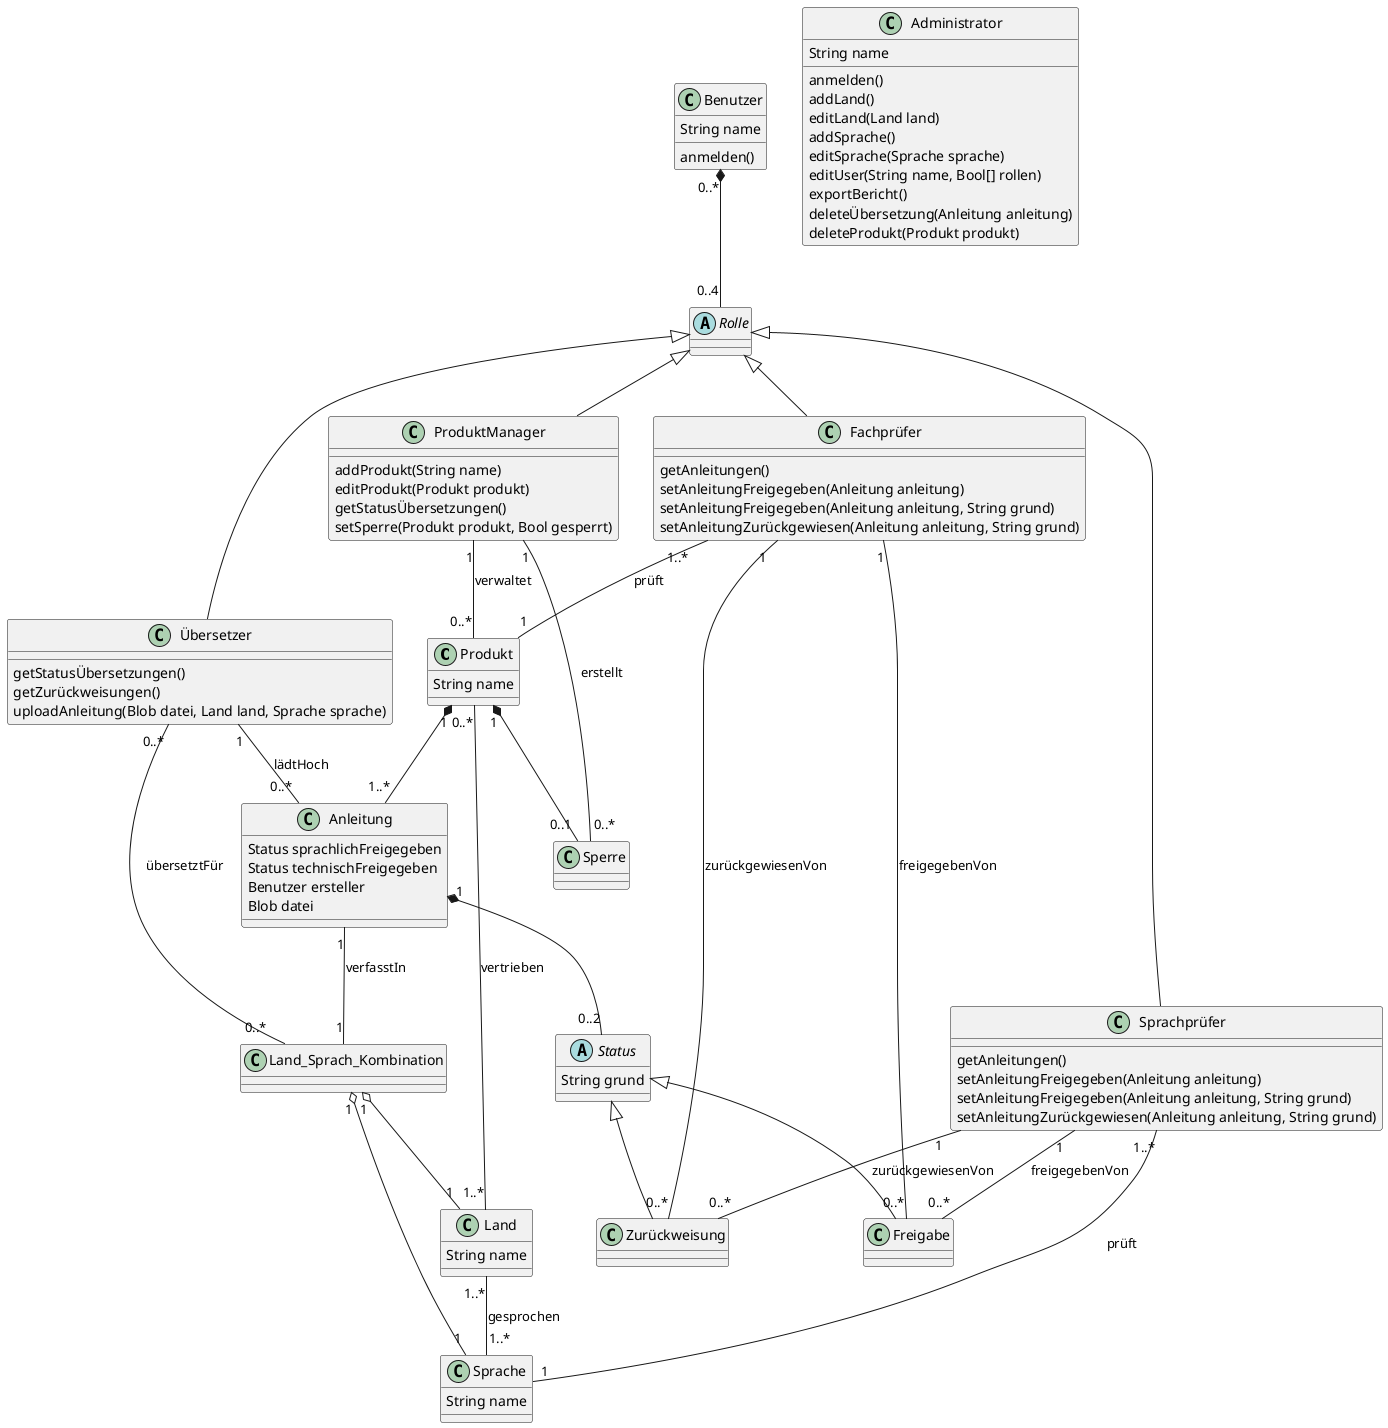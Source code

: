 @startuml Aufgabe_1a
'Manual Master zur pflege von Anleitungen und der Umsetzung von Abläufen zur Erstellung und Freigabe von Anleitungen.
'Beziehungen des Systems
class Produkt {
    String name
}
class Anleitung {
    Status sprachlichFreigegeben
    Status technischFreigegeben
    Benutzer ersteller
    Blob datei
}
class Land {
    String name
}
class Sprache {
    String name
}

abstract Status {
    String grund
}
class Zurückweisung
class Freigabe
class Sperre
class Land_Sprach_Kombination

'Beziehungen der Benutzer
'TODO: Landsprachkombinationen hinzufügen als element
class Benutzer {
    String name
    anmelden()
}
abstract Rolle
class ProduktManager {
    addProdukt(String name)
    editProdukt(Produkt produkt)
    getStatusÜbersetzungen()
    setSperre(Produkt produkt, Bool gesperrt)
}
class Übersetzer {
    getStatusÜbersetzungen()
    getZurückweisungen()
    uploadAnleitung(Blob datei, Land land, Sprache sprache)
}
class Fachprüfer {
    getAnleitungen()
    setAnleitungFreigegeben(Anleitung anleitung)
    setAnleitungFreigegeben(Anleitung anleitung, String grund)
    setAnleitungZurückgewiesen(Anleitung anleitung, String grund)
}
class Sprachprüfer {
    getAnleitungen()
    setAnleitungFreigegeben(Anleitung anleitung)
    setAnleitungFreigegeben(Anleitung anleitung, String grund)
    setAnleitungZurückgewiesen(Anleitung anleitung, String grund)
}


class Administrator {
    String name
    anmelden()
    addLand()
    editLand(Land land)
    addSprache()
    editSprache(Sprache sprache)
    editUser(String name, Bool[] rollen)
    exportBericht()
    deleteÜbersetzung(Anleitung anleitung)
    deleteProdukt(Produkt produkt)
}

'Beziehungen
Status <|-- Zurückweisung
Status <|-- Freigabe
Rolle <|-- ProduktManager
Rolle <|-- Übersetzer
Rolle <|-- Fachprüfer
Rolle <|-- Sprachprüfer

Produkt "0..*" -- "1..*" Land : vertrieben
Land "1..*" -- "1..*" Sprache : gesprochen
Land_Sprach_Kombination "1" o-- "1" Land
Land_Sprach_Kombination "1" o-- "1" Sprache
Anleitung "1" -- "1" Land_Sprach_Kombination : verfasstIn
Produkt "1" *-- "0..1" Sperre
Produkt "1" *-- "1..*" Anleitung
Benutzer "0..*" *-- "0..4" Rolle

Fachprüfer "1" -- "0..*" Zurückweisung : zurückgewiesenVon
Fachprüfer "1" -- "0..*" Freigabe : freigegebenVon
Sprachprüfer "1" -- "0..*" Zurückweisung : zurückgewiesenVon
Sprachprüfer "1" -- "0..*" Freigabe : freigegebenVon

ProduktManager "1" -- "0..*" Produkt : verwaltet
ProduktManager "1" -- "0..*" Sperre : erstellt
Übersetzer "0..*" -- "0..*" Land_Sprach_Kombination : übersetztFür
Übersetzer "1" -- "0..*" Anleitung : lädtHoch
Fachprüfer "1..*" -- "1" Produkt : prüft
Sprachprüfer "1..*" -- "1" Sprache : prüft
Anleitung "1" *-- "0..2" Status

'Sehr unübersichtlich damit!
'Administrator "1" -- "0..*" Land : verwaltet
'Administrator "1" -- "0..*" Sprache : verwaltet
'Administrator "1" -- "0..*" Benutzer : verwaltet
'Administrator "1" -- "0..*" Produkt : verwaltet
'Administrator "1" -- "0..*" Anleitung : verwaltet

@enduml